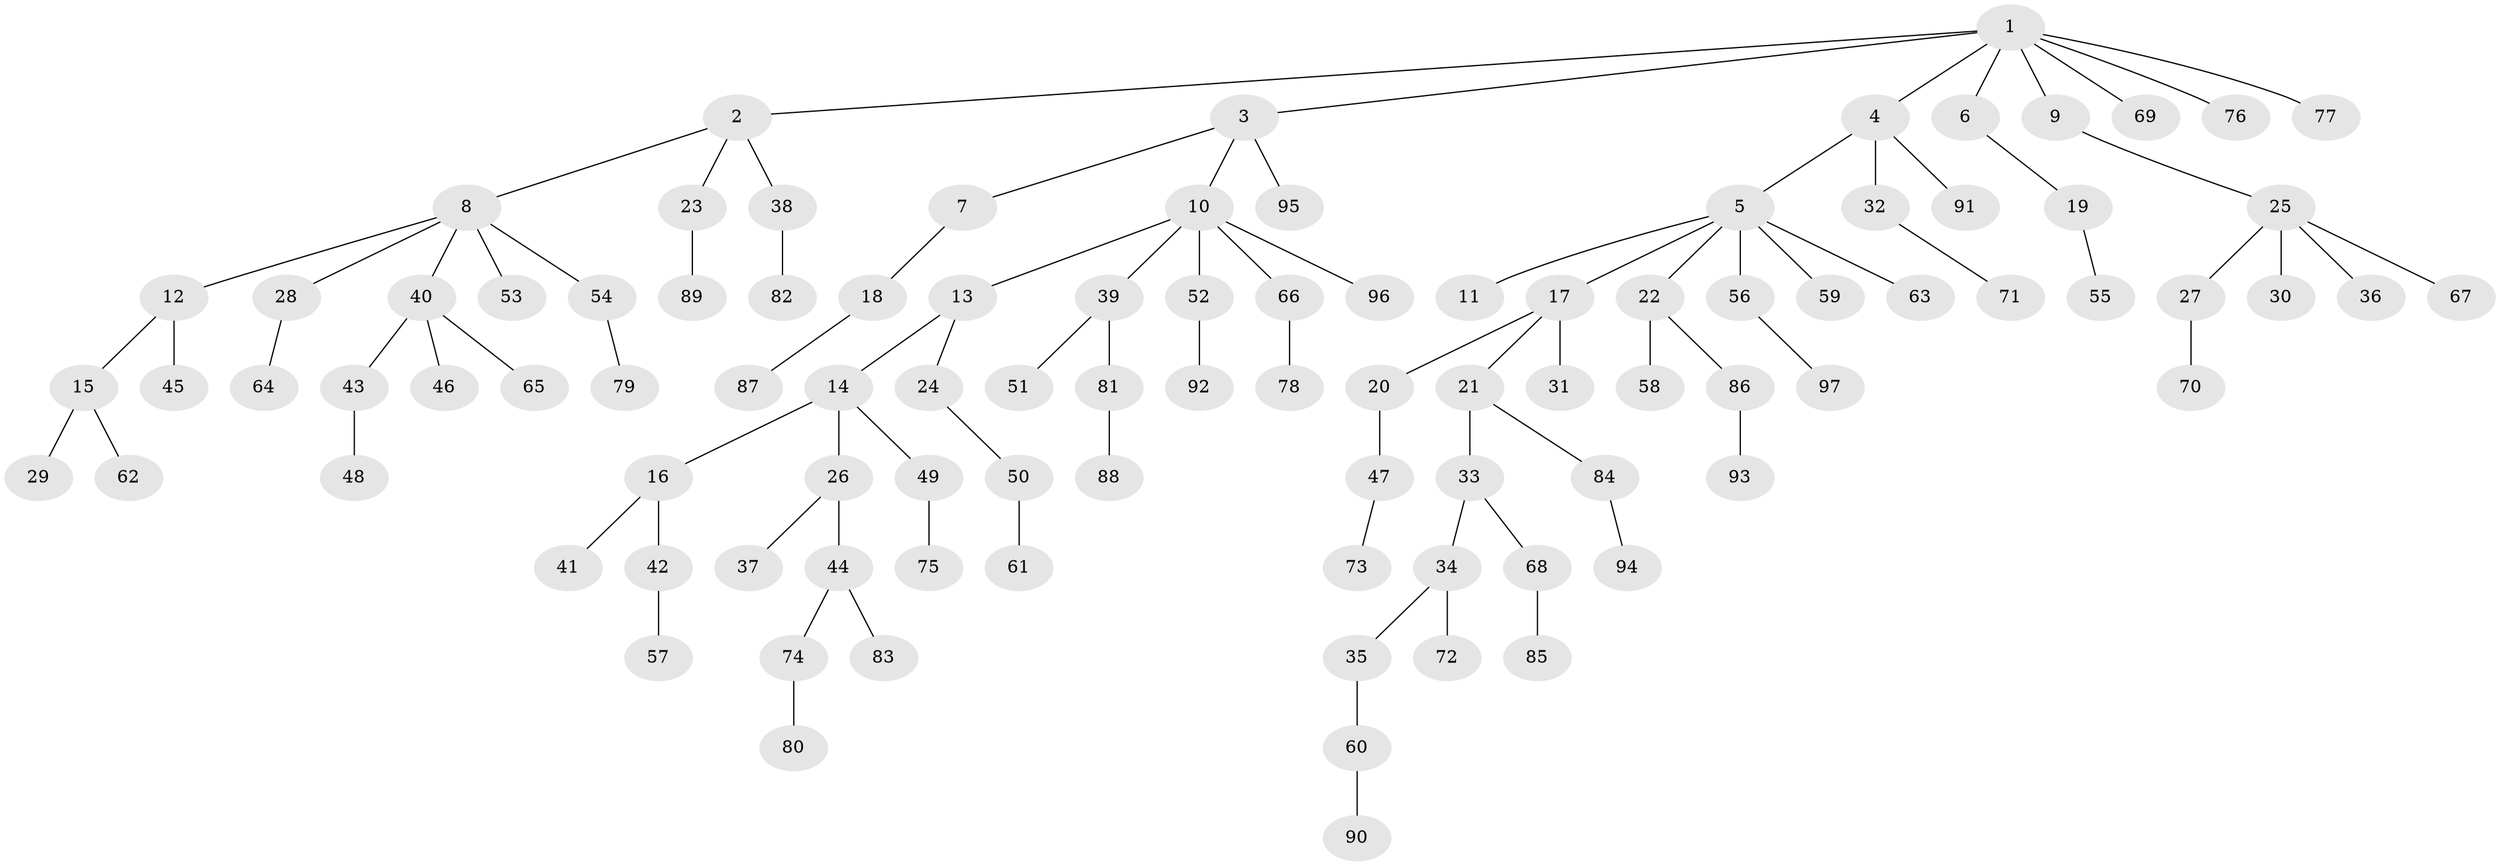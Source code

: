 // Generated by graph-tools (version 1.1) at 2025/53/03/09/25 04:53:55]
// undirected, 97 vertices, 96 edges
graph export_dot {
graph [start="1"]
  node [color=gray90,style=filled];
  1;
  2;
  3;
  4;
  5;
  6;
  7;
  8;
  9;
  10;
  11;
  12;
  13;
  14;
  15;
  16;
  17;
  18;
  19;
  20;
  21;
  22;
  23;
  24;
  25;
  26;
  27;
  28;
  29;
  30;
  31;
  32;
  33;
  34;
  35;
  36;
  37;
  38;
  39;
  40;
  41;
  42;
  43;
  44;
  45;
  46;
  47;
  48;
  49;
  50;
  51;
  52;
  53;
  54;
  55;
  56;
  57;
  58;
  59;
  60;
  61;
  62;
  63;
  64;
  65;
  66;
  67;
  68;
  69;
  70;
  71;
  72;
  73;
  74;
  75;
  76;
  77;
  78;
  79;
  80;
  81;
  82;
  83;
  84;
  85;
  86;
  87;
  88;
  89;
  90;
  91;
  92;
  93;
  94;
  95;
  96;
  97;
  1 -- 2;
  1 -- 3;
  1 -- 4;
  1 -- 6;
  1 -- 9;
  1 -- 69;
  1 -- 76;
  1 -- 77;
  2 -- 8;
  2 -- 23;
  2 -- 38;
  3 -- 7;
  3 -- 10;
  3 -- 95;
  4 -- 5;
  4 -- 32;
  4 -- 91;
  5 -- 11;
  5 -- 17;
  5 -- 22;
  5 -- 56;
  5 -- 59;
  5 -- 63;
  6 -- 19;
  7 -- 18;
  8 -- 12;
  8 -- 28;
  8 -- 40;
  8 -- 53;
  8 -- 54;
  9 -- 25;
  10 -- 13;
  10 -- 39;
  10 -- 52;
  10 -- 66;
  10 -- 96;
  12 -- 15;
  12 -- 45;
  13 -- 14;
  13 -- 24;
  14 -- 16;
  14 -- 26;
  14 -- 49;
  15 -- 29;
  15 -- 62;
  16 -- 41;
  16 -- 42;
  17 -- 20;
  17 -- 21;
  17 -- 31;
  18 -- 87;
  19 -- 55;
  20 -- 47;
  21 -- 33;
  21 -- 84;
  22 -- 58;
  22 -- 86;
  23 -- 89;
  24 -- 50;
  25 -- 27;
  25 -- 30;
  25 -- 36;
  25 -- 67;
  26 -- 37;
  26 -- 44;
  27 -- 70;
  28 -- 64;
  32 -- 71;
  33 -- 34;
  33 -- 68;
  34 -- 35;
  34 -- 72;
  35 -- 60;
  38 -- 82;
  39 -- 51;
  39 -- 81;
  40 -- 43;
  40 -- 46;
  40 -- 65;
  42 -- 57;
  43 -- 48;
  44 -- 74;
  44 -- 83;
  47 -- 73;
  49 -- 75;
  50 -- 61;
  52 -- 92;
  54 -- 79;
  56 -- 97;
  60 -- 90;
  66 -- 78;
  68 -- 85;
  74 -- 80;
  81 -- 88;
  84 -- 94;
  86 -- 93;
}
